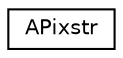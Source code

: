 digraph G
{
  edge [fontname="Helvetica",fontsize="10",labelfontname="Helvetica",labelfontsize="10"];
  node [fontname="Helvetica",fontsize="10",shape=record];
  rankdir=LR;
  Node1 [label="APixstr",height=0.2,width=0.4,color="black", fillcolor="white", style="filled",URL="$d3/d49/structAPixstr.html"];
}
